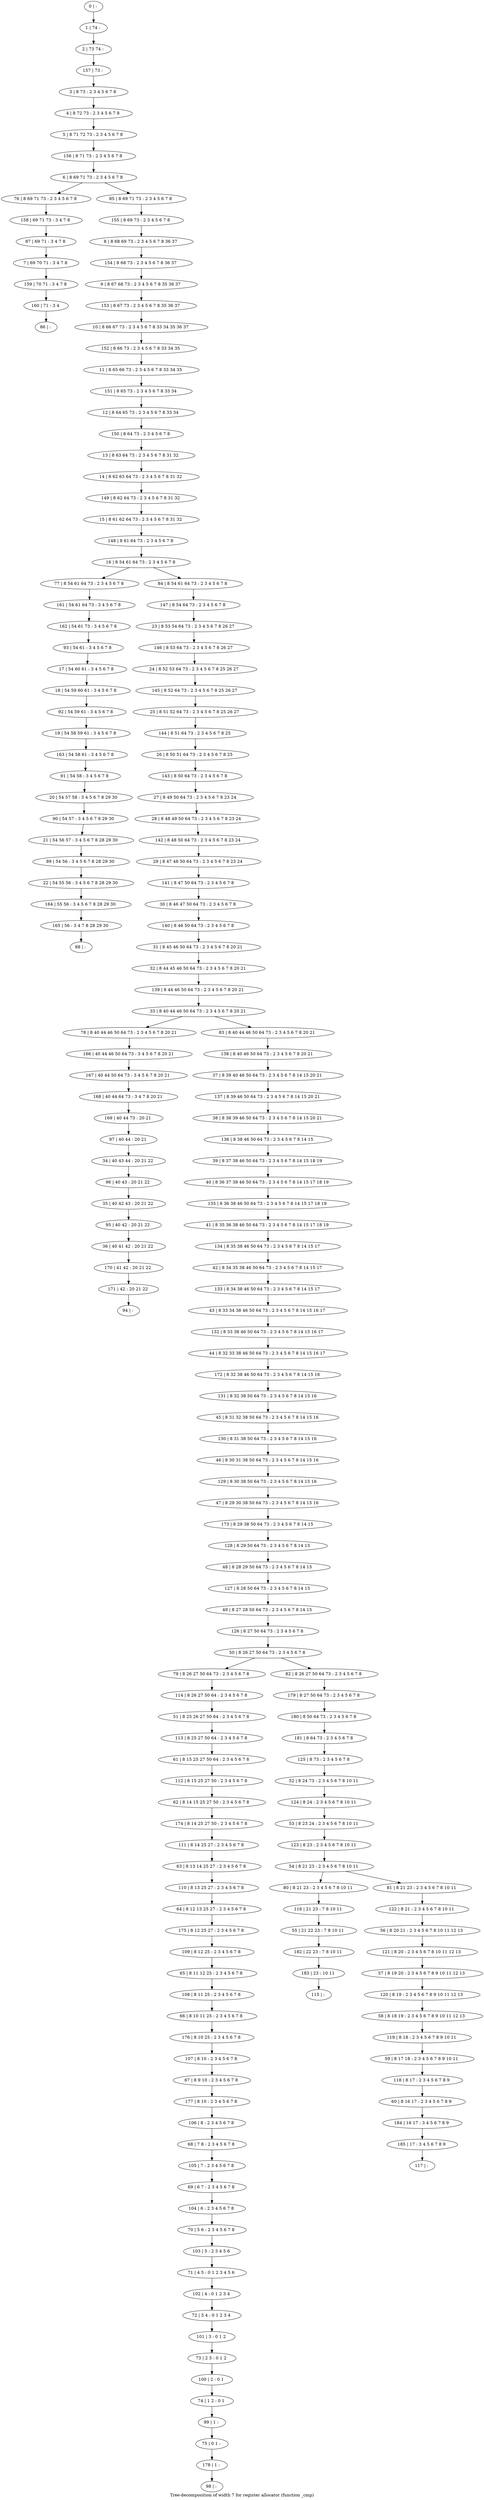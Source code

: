 digraph G {
graph [label="Tree-decomposition of width 7 for register allocator (function _cmp)"]
0[label="0 | : "];
1[label="1 | 74 : "];
2[label="2 | 73 74 : "];
3[label="3 | 8 73 : 2 3 4 5 6 7 8 "];
4[label="4 | 8 72 73 : 2 3 4 5 6 7 8 "];
5[label="5 | 8 71 72 73 : 2 3 4 5 6 7 8 "];
6[label="6 | 8 69 71 73 : 2 3 4 5 6 7 8 "];
7[label="7 | 69 70 71 : 3 4 7 8 "];
8[label="8 | 8 68 69 73 : 2 3 4 5 6 7 8 36 37 "];
9[label="9 | 8 67 68 73 : 2 3 4 5 6 7 8 35 36 37 "];
10[label="10 | 8 66 67 73 : 2 3 4 5 6 7 8 33 34 35 36 37 "];
11[label="11 | 8 65 66 73 : 2 3 4 5 6 7 8 33 34 35 "];
12[label="12 | 8 64 65 73 : 2 3 4 5 6 7 8 33 34 "];
13[label="13 | 8 63 64 73 : 2 3 4 5 6 7 8 31 32 "];
14[label="14 | 8 62 63 64 73 : 2 3 4 5 6 7 8 31 32 "];
15[label="15 | 8 61 62 64 73 : 2 3 4 5 6 7 8 31 32 "];
16[label="16 | 8 54 61 64 73 : 2 3 4 5 6 7 8 "];
17[label="17 | 54 60 61 : 3 4 5 6 7 8 "];
18[label="18 | 54 59 60 61 : 3 4 5 6 7 8 "];
19[label="19 | 54 58 59 61 : 3 4 5 6 7 8 "];
20[label="20 | 54 57 58 : 3 4 5 6 7 8 29 30 "];
21[label="21 | 54 56 57 : 3 4 5 6 7 8 28 29 30 "];
22[label="22 | 54 55 56 : 3 4 5 6 7 8 28 29 30 "];
23[label="23 | 8 53 54 64 73 : 2 3 4 5 6 7 8 26 27 "];
24[label="24 | 8 52 53 64 73 : 2 3 4 5 6 7 8 25 26 27 "];
25[label="25 | 8 51 52 64 73 : 2 3 4 5 6 7 8 25 26 27 "];
26[label="26 | 8 50 51 64 73 : 2 3 4 5 6 7 8 25 "];
27[label="27 | 8 49 50 64 73 : 2 3 4 5 6 7 8 23 24 "];
28[label="28 | 8 48 49 50 64 73 : 2 3 4 5 6 7 8 23 24 "];
29[label="29 | 8 47 48 50 64 73 : 2 3 4 5 6 7 8 23 24 "];
30[label="30 | 8 46 47 50 64 73 : 2 3 4 5 6 7 8 "];
31[label="31 | 8 45 46 50 64 73 : 2 3 4 5 6 7 8 20 21 "];
32[label="32 | 8 44 45 46 50 64 73 : 2 3 4 5 6 7 8 20 21 "];
33[label="33 | 8 40 44 46 50 64 73 : 2 3 4 5 6 7 8 20 21 "];
34[label="34 | 40 43 44 : 20 21 22 "];
35[label="35 | 40 42 43 : 20 21 22 "];
36[label="36 | 40 41 42 : 20 21 22 "];
37[label="37 | 8 39 40 46 50 64 73 : 2 3 4 5 6 7 8 14 15 20 21 "];
38[label="38 | 8 38 39 46 50 64 73 : 2 3 4 5 6 7 8 14 15 20 21 "];
39[label="39 | 8 37 38 46 50 64 73 : 2 3 4 5 6 7 8 14 15 18 19 "];
40[label="40 | 8 36 37 38 46 50 64 73 : 2 3 4 5 6 7 8 14 15 17 18 19 "];
41[label="41 | 8 35 36 38 46 50 64 73 : 2 3 4 5 6 7 8 14 15 17 18 19 "];
42[label="42 | 8 34 35 38 46 50 64 73 : 2 3 4 5 6 7 8 14 15 17 "];
43[label="43 | 8 33 34 38 46 50 64 73 : 2 3 4 5 6 7 8 14 15 16 17 "];
44[label="44 | 8 32 33 38 46 50 64 73 : 2 3 4 5 6 7 8 14 15 16 17 "];
45[label="45 | 8 31 32 38 50 64 73 : 2 3 4 5 6 7 8 14 15 16 "];
46[label="46 | 8 30 31 38 50 64 73 : 2 3 4 5 6 7 8 14 15 16 "];
47[label="47 | 8 29 30 38 50 64 73 : 2 3 4 5 6 7 8 14 15 16 "];
48[label="48 | 8 28 29 50 64 73 : 2 3 4 5 6 7 8 14 15 "];
49[label="49 | 8 27 28 50 64 73 : 2 3 4 5 6 7 8 14 15 "];
50[label="50 | 8 26 27 50 64 73 : 2 3 4 5 6 7 8 "];
51[label="51 | 8 25 26 27 50 64 : 2 3 4 5 6 7 8 "];
52[label="52 | 8 24 73 : 2 3 4 5 6 7 8 10 11 "];
53[label="53 | 8 23 24 : 2 3 4 5 6 7 8 10 11 "];
54[label="54 | 8 21 23 : 2 3 4 5 6 7 8 10 11 "];
55[label="55 | 21 22 23 : 7 8 10 11 "];
56[label="56 | 8 20 21 : 2 3 4 5 6 7 8 10 11 12 13 "];
57[label="57 | 8 19 20 : 2 3 4 5 6 7 8 9 10 11 12 13 "];
58[label="58 | 8 18 19 : 2 3 4 5 6 7 8 9 10 11 12 13 "];
59[label="59 | 8 17 18 : 2 3 4 5 6 7 8 9 10 11 "];
60[label="60 | 8 16 17 : 2 3 4 5 6 7 8 9 "];
61[label="61 | 8 15 25 27 50 64 : 2 3 4 5 6 7 8 "];
62[label="62 | 8 14 15 25 27 50 : 2 3 4 5 6 7 8 "];
63[label="63 | 8 13 14 25 27 : 2 3 4 5 6 7 8 "];
64[label="64 | 8 12 13 25 27 : 2 3 4 5 6 7 8 "];
65[label="65 | 8 11 12 25 : 2 3 4 5 6 7 8 "];
66[label="66 | 8 10 11 25 : 2 3 4 5 6 7 8 "];
67[label="67 | 8 9 10 : 2 3 4 5 6 7 8 "];
68[label="68 | 7 8 : 2 3 4 5 6 7 8 "];
69[label="69 | 6 7 : 2 3 4 5 6 7 8 "];
70[label="70 | 5 6 : 2 3 4 5 6 7 8 "];
71[label="71 | 4 5 : 0 1 2 3 4 5 6 "];
72[label="72 | 3 4 : 0 1 2 3 4 "];
73[label="73 | 2 3 : 0 1 2 "];
74[label="74 | 1 2 : 0 1 "];
75[label="75 | 0 1 : "];
76[label="76 | 8 69 71 73 : 2 3 4 5 6 7 8 "];
77[label="77 | 8 54 61 64 73 : 2 3 4 5 6 7 8 "];
78[label="78 | 8 40 44 46 50 64 73 : 2 3 4 5 6 7 8 20 21 "];
79[label="79 | 8 26 27 50 64 73 : 2 3 4 5 6 7 8 "];
80[label="80 | 8 21 23 : 2 3 4 5 6 7 8 10 11 "];
81[label="81 | 8 21 23 : 2 3 4 5 6 7 8 10 11 "];
82[label="82 | 8 26 27 50 64 73 : 2 3 4 5 6 7 8 "];
83[label="83 | 8 40 44 46 50 64 73 : 2 3 4 5 6 7 8 20 21 "];
84[label="84 | 8 54 61 64 73 : 2 3 4 5 6 7 8 "];
85[label="85 | 8 69 71 73 : 2 3 4 5 6 7 8 "];
86[label="86 | : "];
87[label="87 | 69 71 : 3 4 7 8 "];
88[label="88 | : "];
89[label="89 | 54 56 : 3 4 5 6 7 8 28 29 30 "];
90[label="90 | 54 57 : 3 4 5 6 7 8 29 30 "];
91[label="91 | 54 58 : 3 4 5 6 7 8 "];
92[label="92 | 54 59 61 : 3 4 5 6 7 8 "];
93[label="93 | 54 61 : 3 4 5 6 7 8 "];
94[label="94 | : "];
95[label="95 | 40 42 : 20 21 22 "];
96[label="96 | 40 43 : 20 21 22 "];
97[label="97 | 40 44 : 20 21 "];
98[label="98 | : "];
99[label="99 | 1 : "];
100[label="100 | 2 : 0 1 "];
101[label="101 | 3 : 0 1 2 "];
102[label="102 | 4 : 0 1 2 3 4 "];
103[label="103 | 5 : 2 3 4 5 6 "];
104[label="104 | 6 : 2 3 4 5 6 7 8 "];
105[label="105 | 7 : 2 3 4 5 6 7 8 "];
106[label="106 | 8 : 2 3 4 5 6 7 8 "];
107[label="107 | 8 10 : 2 3 4 5 6 7 8 "];
108[label="108 | 8 11 25 : 2 3 4 5 6 7 8 "];
109[label="109 | 8 12 25 : 2 3 4 5 6 7 8 "];
110[label="110 | 8 13 25 27 : 2 3 4 5 6 7 8 "];
111[label="111 | 8 14 25 27 : 2 3 4 5 6 7 8 "];
112[label="112 | 8 15 25 27 50 : 2 3 4 5 6 7 8 "];
113[label="113 | 8 25 27 50 64 : 2 3 4 5 6 7 8 "];
114[label="114 | 8 26 27 50 64 : 2 3 4 5 6 7 8 "];
115[label="115 | : "];
116[label="116 | 21 23 : 7 8 10 11 "];
117[label="117 | : "];
118[label="118 | 8 17 : 2 3 4 5 6 7 8 9 "];
119[label="119 | 8 18 : 2 3 4 5 6 7 8 9 10 11 "];
120[label="120 | 8 19 : 2 3 4 5 6 7 8 9 10 11 12 13 "];
121[label="121 | 8 20 : 2 3 4 5 6 7 8 10 11 12 13 "];
122[label="122 | 8 21 : 2 3 4 5 6 7 8 10 11 "];
123[label="123 | 8 23 : 2 3 4 5 6 7 8 10 11 "];
124[label="124 | 8 24 : 2 3 4 5 6 7 8 10 11 "];
125[label="125 | 8 73 : 2 3 4 5 6 7 8 "];
126[label="126 | 8 27 50 64 73 : 2 3 4 5 6 7 8 "];
127[label="127 | 8 28 50 64 73 : 2 3 4 5 6 7 8 14 15 "];
128[label="128 | 8 29 50 64 73 : 2 3 4 5 6 7 8 14 15 "];
129[label="129 | 8 30 38 50 64 73 : 2 3 4 5 6 7 8 14 15 16 "];
130[label="130 | 8 31 38 50 64 73 : 2 3 4 5 6 7 8 14 15 16 "];
131[label="131 | 8 32 38 50 64 73 : 2 3 4 5 6 7 8 14 15 16 "];
132[label="132 | 8 33 38 46 50 64 73 : 2 3 4 5 6 7 8 14 15 16 17 "];
133[label="133 | 8 34 38 46 50 64 73 : 2 3 4 5 6 7 8 14 15 17 "];
134[label="134 | 8 35 38 46 50 64 73 : 2 3 4 5 6 7 8 14 15 17 "];
135[label="135 | 8 36 38 46 50 64 73 : 2 3 4 5 6 7 8 14 15 17 18 19 "];
136[label="136 | 8 38 46 50 64 73 : 2 3 4 5 6 7 8 14 15 "];
137[label="137 | 8 39 46 50 64 73 : 2 3 4 5 6 7 8 14 15 20 21 "];
138[label="138 | 8 40 46 50 64 73 : 2 3 4 5 6 7 8 20 21 "];
139[label="139 | 8 44 46 50 64 73 : 2 3 4 5 6 7 8 20 21 "];
140[label="140 | 8 46 50 64 73 : 2 3 4 5 6 7 8 "];
141[label="141 | 8 47 50 64 73 : 2 3 4 5 6 7 8 "];
142[label="142 | 8 48 50 64 73 : 2 3 4 5 6 7 8 23 24 "];
143[label="143 | 8 50 64 73 : 2 3 4 5 6 7 8 "];
144[label="144 | 8 51 64 73 : 2 3 4 5 6 7 8 25 "];
145[label="145 | 8 52 64 73 : 2 3 4 5 6 7 8 25 26 27 "];
146[label="146 | 8 53 64 73 : 2 3 4 5 6 7 8 26 27 "];
147[label="147 | 8 54 64 73 : 2 3 4 5 6 7 8 "];
148[label="148 | 8 61 64 73 : 2 3 4 5 6 7 8 "];
149[label="149 | 8 62 64 73 : 2 3 4 5 6 7 8 31 32 "];
150[label="150 | 8 64 73 : 2 3 4 5 6 7 8 "];
151[label="151 | 8 65 73 : 2 3 4 5 6 7 8 33 34 "];
152[label="152 | 8 66 73 : 2 3 4 5 6 7 8 33 34 35 "];
153[label="153 | 8 67 73 : 2 3 4 5 6 7 8 35 36 37 "];
154[label="154 | 8 68 73 : 2 3 4 5 6 7 8 36 37 "];
155[label="155 | 8 69 73 : 2 3 4 5 6 7 8 "];
156[label="156 | 8 71 73 : 2 3 4 5 6 7 8 "];
157[label="157 | 73 : "];
158[label="158 | 69 71 73 : 3 4 7 8 "];
159[label="159 | 70 71 : 3 4 7 8 "];
160[label="160 | 71 : 3 4 "];
161[label="161 | 54 61 64 73 : 3 4 5 6 7 8 "];
162[label="162 | 54 61 73 : 3 4 5 6 7 8 "];
163[label="163 | 54 58 61 : 3 4 5 6 7 8 "];
164[label="164 | 55 56 : 3 4 5 6 7 8 28 29 30 "];
165[label="165 | 56 : 3 4 7 8 28 29 30 "];
166[label="166 | 40 44 46 50 64 73 : 3 4 5 6 7 8 20 21 "];
167[label="167 | 40 44 50 64 73 : 3 4 5 6 7 8 20 21 "];
168[label="168 | 40 44 64 73 : 3 4 7 8 20 21 "];
169[label="169 | 40 44 73 : 20 21 "];
170[label="170 | 41 42 : 20 21 22 "];
171[label="171 | 42 : 20 21 22 "];
172[label="172 | 8 32 38 46 50 64 73 : 2 3 4 5 6 7 8 14 15 16 "];
173[label="173 | 8 29 38 50 64 73 : 2 3 4 5 6 7 8 14 15 "];
174[label="174 | 8 14 25 27 50 : 2 3 4 5 6 7 8 "];
175[label="175 | 8 12 25 27 : 2 3 4 5 6 7 8 "];
176[label="176 | 8 10 25 : 2 3 4 5 6 7 8 "];
177[label="177 | 8 10 : 2 3 4 5 6 7 8 "];
178[label="178 | 1 : "];
179[label="179 | 8 27 50 64 73 : 2 3 4 5 6 7 8 "];
180[label="180 | 8 50 64 73 : 2 3 4 5 6 7 8 "];
181[label="181 | 8 64 73 : 2 3 4 5 6 7 8 "];
182[label="182 | 22 23 : 7 8 10 11 "];
183[label="183 | 23 : 10 11 "];
184[label="184 | 16 17 : 3 4 5 6 7 8 9 "];
185[label="185 | 17 : 3 4 5 6 7 8 9 "];
0->1 ;
1->2 ;
3->4 ;
4->5 ;
13->14 ;
17->18 ;
27->28 ;
31->32 ;
39->40 ;
6->76 ;
16->77 ;
33->78 ;
50->79 ;
54->80 ;
54->81 ;
50->82 ;
33->83 ;
16->84 ;
6->85 ;
87->7 ;
89->22 ;
21->89 ;
90->21 ;
20->90 ;
91->20 ;
92->19 ;
18->92 ;
93->17 ;
95->36 ;
35->95 ;
96->35 ;
34->96 ;
97->34 ;
99->75 ;
74->99 ;
100->74 ;
73->100 ;
101->73 ;
72->101 ;
102->72 ;
71->102 ;
103->71 ;
70->103 ;
104->70 ;
69->104 ;
105->69 ;
68->105 ;
106->68 ;
107->67 ;
108->66 ;
65->108 ;
109->65 ;
110->64 ;
63->110 ;
111->63 ;
112->62 ;
61->112 ;
113->61 ;
51->113 ;
114->51 ;
79->114 ;
116->55 ;
80->116 ;
118->60 ;
59->118 ;
119->59 ;
58->119 ;
120->58 ;
57->120 ;
121->57 ;
56->121 ;
122->56 ;
81->122 ;
123->54 ;
53->123 ;
124->53 ;
52->124 ;
125->52 ;
126->50 ;
49->126 ;
127->49 ;
48->127 ;
128->48 ;
129->47 ;
46->129 ;
130->46 ;
45->130 ;
131->45 ;
132->44 ;
43->132 ;
133->43 ;
42->133 ;
134->42 ;
41->134 ;
135->41 ;
40->135 ;
136->39 ;
38->136 ;
137->38 ;
37->137 ;
138->37 ;
83->138 ;
139->33 ;
32->139 ;
140->31 ;
30->140 ;
141->30 ;
29->141 ;
142->29 ;
28->142 ;
143->27 ;
26->143 ;
144->26 ;
25->144 ;
145->25 ;
24->145 ;
146->24 ;
23->146 ;
147->23 ;
84->147 ;
148->16 ;
15->148 ;
149->15 ;
14->149 ;
150->13 ;
12->150 ;
151->12 ;
11->151 ;
152->11 ;
10->152 ;
153->10 ;
9->153 ;
154->9 ;
8->154 ;
155->8 ;
85->155 ;
156->6 ;
5->156 ;
157->3 ;
2->157 ;
158->87 ;
76->158 ;
7->159 ;
160->86 ;
159->160 ;
77->161 ;
162->93 ;
161->162 ;
163->91 ;
19->163 ;
22->164 ;
165->88 ;
164->165 ;
78->166 ;
166->167 ;
167->168 ;
169->97 ;
168->169 ;
36->170 ;
171->94 ;
170->171 ;
172->131 ;
44->172 ;
173->128 ;
47->173 ;
174->111 ;
62->174 ;
175->109 ;
64->175 ;
176->107 ;
66->176 ;
177->106 ;
67->177 ;
178->98 ;
75->178 ;
82->179 ;
179->180 ;
181->125 ;
180->181 ;
55->182 ;
183->115 ;
182->183 ;
60->184 ;
185->117 ;
184->185 ;
}
